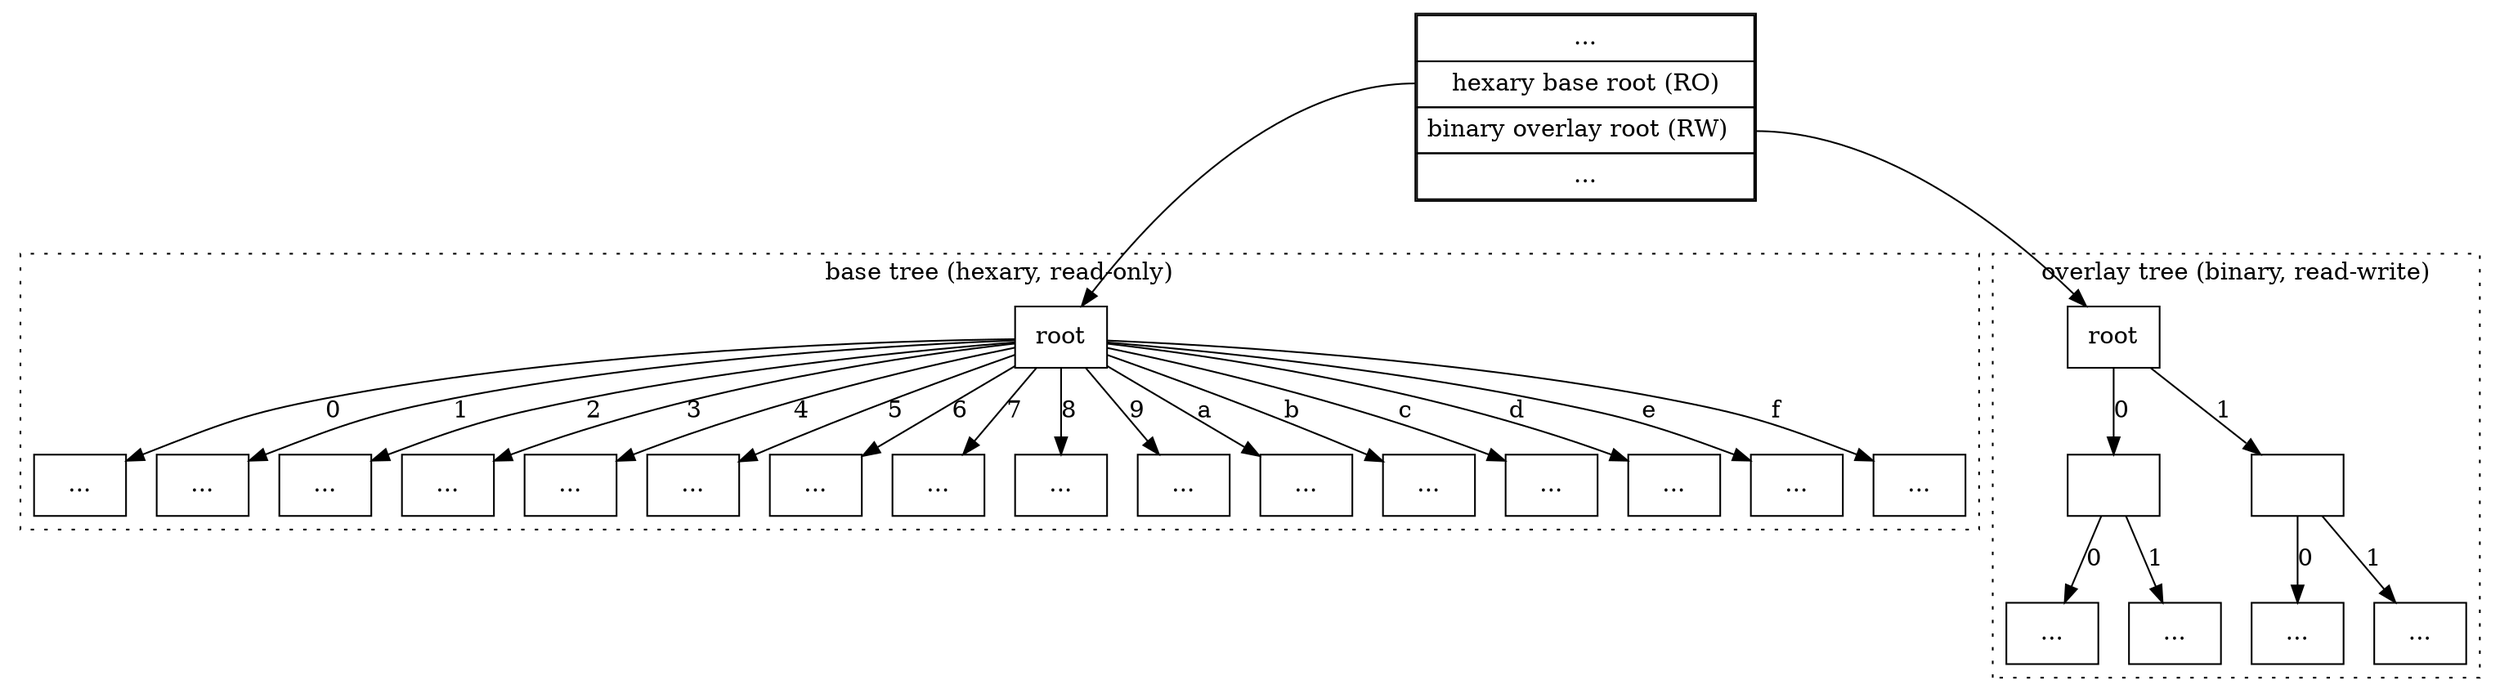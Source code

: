 digraph D {
    blockformat [shape=none,label=<<table cellspacing="0" cellpadding="5"><tr><td>...</td></tr><tr><td port="hexroot">hexary base root (RO)</td></tr><tr><td port="binroot">binary overlay root (RW)  </td></tr><tr><td>...</td></tr></table>>]
    
    subgraph cluster_hextree {
        node [shape=rect]
        style=dotted
        label="base tree (hexary, read-only)"
        root
        child0 [label="..."]
        child1 [label="..."]
        child2 [label="..."]
        child3 [label="..."]
        child4 [label="..."]
        child5 [label="..."]
        child6 [label="..."]
        child7 [label="..."]
        child8 [label="..."]
        child9 [label="..."]
        childa [label="..."]
        childb [label="..."]
        childc [label="..."]
        childd [label="..."]
        childe [label="..."]
        childf [label="..."]
        
        root -> child0 [label="0"]
        root -> child1 [label="1"]
        root -> child2 [label="2"]
        root -> child3 [label="3"]
        root -> child4 [label="4"]
        root -> child5 [label="5"]
        root -> child6 [label="6"]
        root -> child7 [label="7"]
        root -> child8 [label="8"]
        root -> child9 [label="9"]
        root -> childa [label="a"]
        root -> childb [label="b"]
        root -> childc [label="c"]
        root -> childd [label="d"]
        root -> childe [label="e"]
        root -> childf [label="f"]
    }
    
    subgraph cluster_overlay {
        style=dotted
        label="overlay tree (binary, read-write)"
        node [shape=rect]
        
        overlay_root [label="root"]
        bchild0 [label=""]
        bchild00 [label="..."]
        bchild01 [label="..."]
        bchild1 [label=""]
        bchild10 [label="..."]
        bchild11 [label="..."]
        
        overlay_root -> bchild0 [label="0"]
        overlay_root -> bchild1 [label="1"]
        bchild0 -> bchild00 [label="0"]
        bchild0 -> bchild01 [label="1"]
        bchild1 -> bchild10 [label="0"]
        bchild1 -> bchild11 [label="1"]
    }
    
    blockformat:hexroot -> root
    blockformat:binroot -> overlay_root
}
